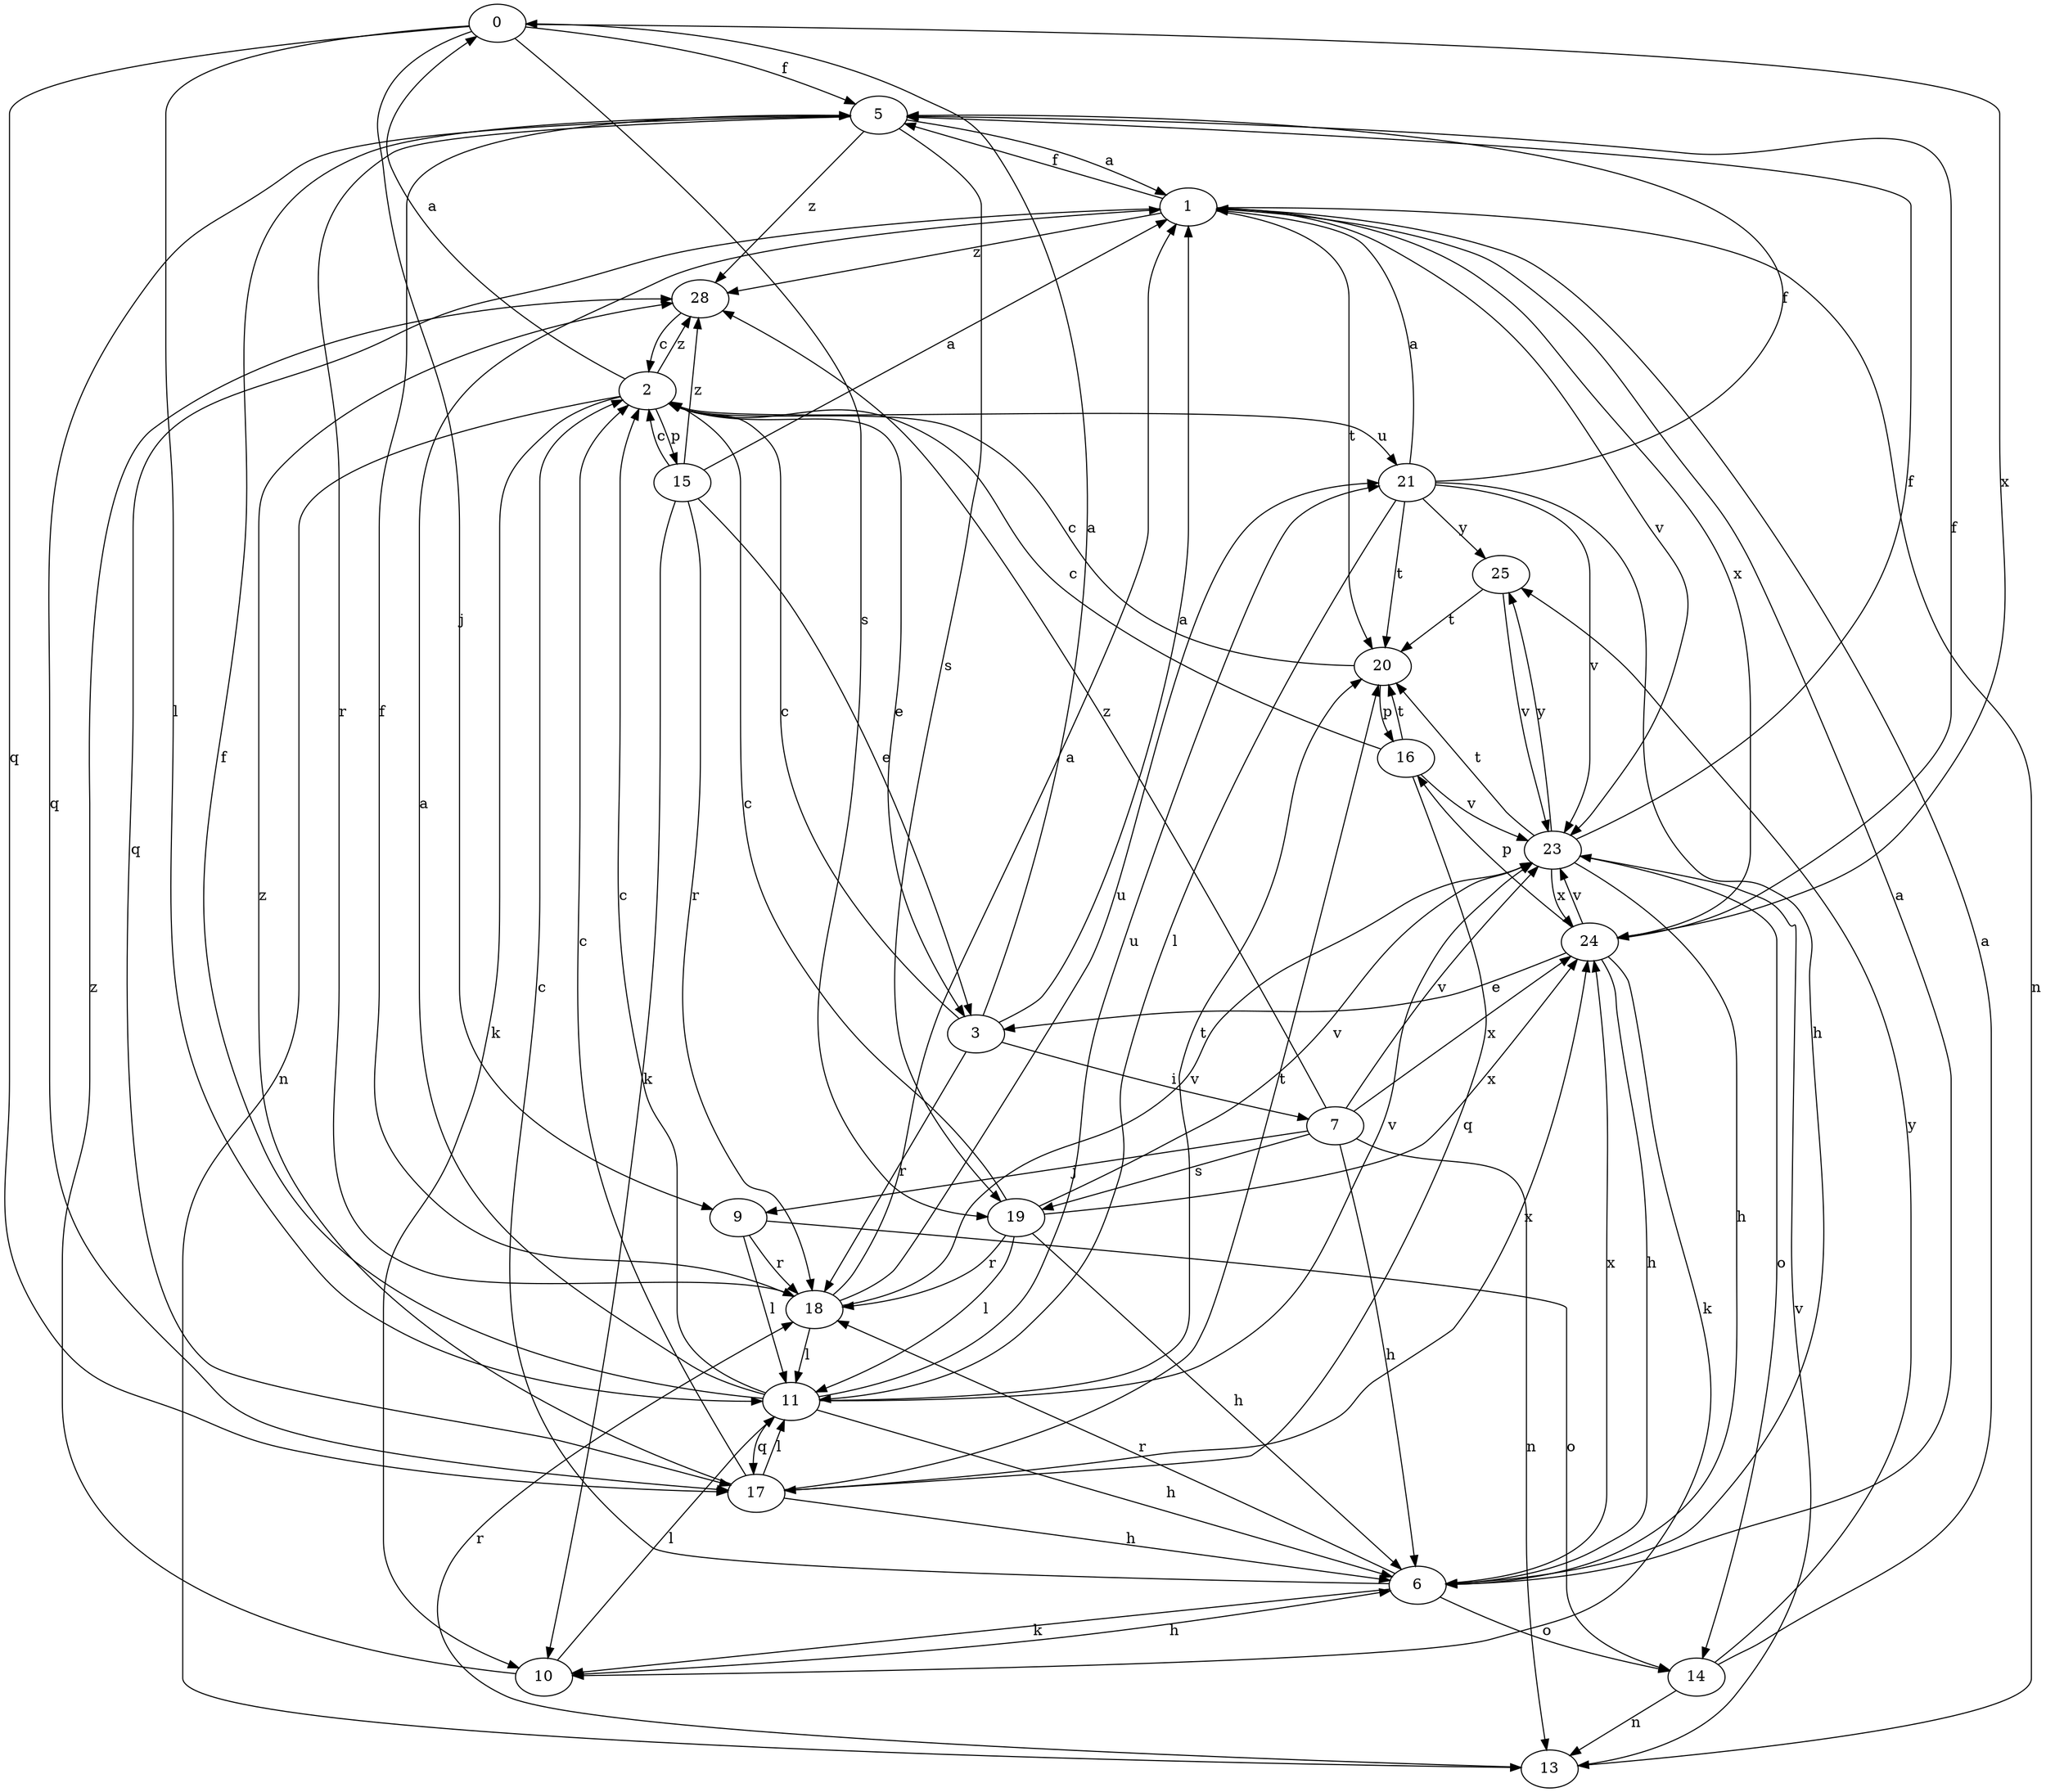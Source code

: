 strict digraph  {
0;
1;
2;
3;
5;
6;
7;
9;
10;
11;
13;
14;
15;
16;
17;
18;
19;
20;
21;
23;
24;
25;
28;
0 -> 5  [label=f];
0 -> 9  [label=j];
0 -> 11  [label=l];
0 -> 17  [label=q];
0 -> 19  [label=s];
0 -> 24  [label=x];
1 -> 5  [label=f];
1 -> 13  [label=n];
1 -> 17  [label=q];
1 -> 20  [label=t];
1 -> 23  [label=v];
1 -> 24  [label=x];
1 -> 28  [label=z];
2 -> 0  [label=a];
2 -> 3  [label=e];
2 -> 10  [label=k];
2 -> 13  [label=n];
2 -> 15  [label=p];
2 -> 21  [label=u];
2 -> 28  [label=z];
3 -> 0  [label=a];
3 -> 1  [label=a];
3 -> 2  [label=c];
3 -> 7  [label=i];
3 -> 18  [label=r];
5 -> 1  [label=a];
5 -> 17  [label=q];
5 -> 18  [label=r];
5 -> 19  [label=s];
5 -> 28  [label=z];
6 -> 1  [label=a];
6 -> 2  [label=c];
6 -> 10  [label=k];
6 -> 14  [label=o];
6 -> 18  [label=r];
6 -> 24  [label=x];
7 -> 6  [label=h];
7 -> 9  [label=j];
7 -> 13  [label=n];
7 -> 19  [label=s];
7 -> 23  [label=v];
7 -> 24  [label=x];
7 -> 28  [label=z];
9 -> 11  [label=l];
9 -> 14  [label=o];
9 -> 18  [label=r];
10 -> 6  [label=h];
10 -> 11  [label=l];
10 -> 28  [label=z];
11 -> 1  [label=a];
11 -> 2  [label=c];
11 -> 5  [label=f];
11 -> 6  [label=h];
11 -> 17  [label=q];
11 -> 20  [label=t];
11 -> 21  [label=u];
11 -> 23  [label=v];
13 -> 18  [label=r];
13 -> 23  [label=v];
14 -> 1  [label=a];
14 -> 13  [label=n];
14 -> 25  [label=y];
15 -> 1  [label=a];
15 -> 2  [label=c];
15 -> 3  [label=e];
15 -> 10  [label=k];
15 -> 18  [label=r];
15 -> 28  [label=z];
16 -> 2  [label=c];
16 -> 17  [label=q];
16 -> 20  [label=t];
16 -> 23  [label=v];
17 -> 2  [label=c];
17 -> 6  [label=h];
17 -> 11  [label=l];
17 -> 20  [label=t];
17 -> 24  [label=x];
17 -> 28  [label=z];
18 -> 1  [label=a];
18 -> 5  [label=f];
18 -> 11  [label=l];
18 -> 21  [label=u];
18 -> 23  [label=v];
19 -> 2  [label=c];
19 -> 6  [label=h];
19 -> 11  [label=l];
19 -> 18  [label=r];
19 -> 23  [label=v];
19 -> 24  [label=x];
20 -> 2  [label=c];
20 -> 16  [label=p];
21 -> 1  [label=a];
21 -> 5  [label=f];
21 -> 6  [label=h];
21 -> 11  [label=l];
21 -> 20  [label=t];
21 -> 23  [label=v];
21 -> 25  [label=y];
23 -> 5  [label=f];
23 -> 6  [label=h];
23 -> 14  [label=o];
23 -> 20  [label=t];
23 -> 24  [label=x];
23 -> 25  [label=y];
24 -> 3  [label=e];
24 -> 5  [label=f];
24 -> 6  [label=h];
24 -> 10  [label=k];
24 -> 16  [label=p];
24 -> 23  [label=v];
25 -> 20  [label=t];
25 -> 23  [label=v];
28 -> 2  [label=c];
}
